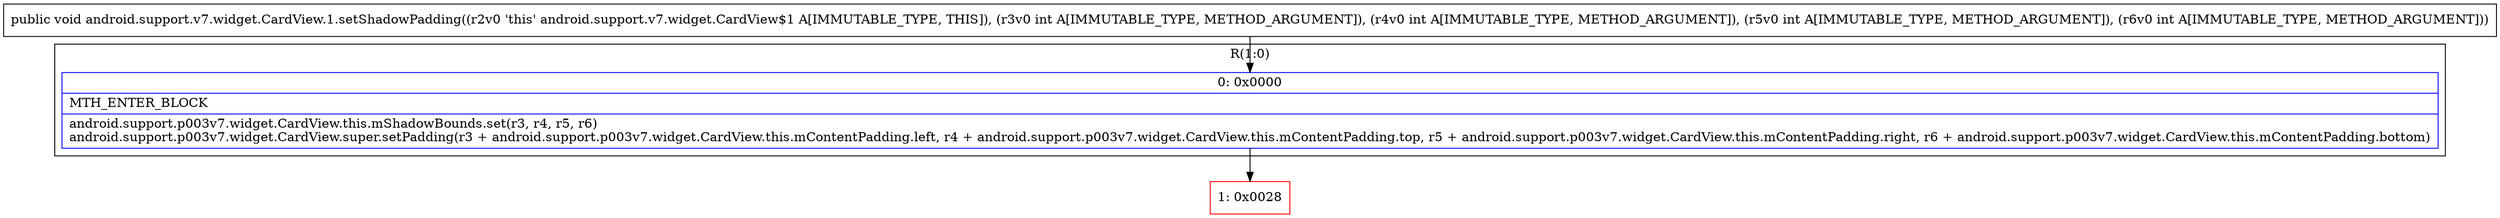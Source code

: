 digraph "CFG forandroid.support.v7.widget.CardView.1.setShadowPadding(IIII)V" {
subgraph cluster_Region_38492903 {
label = "R(1:0)";
node [shape=record,color=blue];
Node_0 [shape=record,label="{0\:\ 0x0000|MTH_ENTER_BLOCK\l|android.support.p003v7.widget.CardView.this.mShadowBounds.set(r3, r4, r5, r6)\landroid.support.p003v7.widget.CardView.super.setPadding(r3 + android.support.p003v7.widget.CardView.this.mContentPadding.left, r4 + android.support.p003v7.widget.CardView.this.mContentPadding.top, r5 + android.support.p003v7.widget.CardView.this.mContentPadding.right, r6 + android.support.p003v7.widget.CardView.this.mContentPadding.bottom)\l}"];
}
Node_1 [shape=record,color=red,label="{1\:\ 0x0028}"];
MethodNode[shape=record,label="{public void android.support.v7.widget.CardView.1.setShadowPadding((r2v0 'this' android.support.v7.widget.CardView$1 A[IMMUTABLE_TYPE, THIS]), (r3v0 int A[IMMUTABLE_TYPE, METHOD_ARGUMENT]), (r4v0 int A[IMMUTABLE_TYPE, METHOD_ARGUMENT]), (r5v0 int A[IMMUTABLE_TYPE, METHOD_ARGUMENT]), (r6v0 int A[IMMUTABLE_TYPE, METHOD_ARGUMENT])) }"];
MethodNode -> Node_0;
Node_0 -> Node_1;
}

